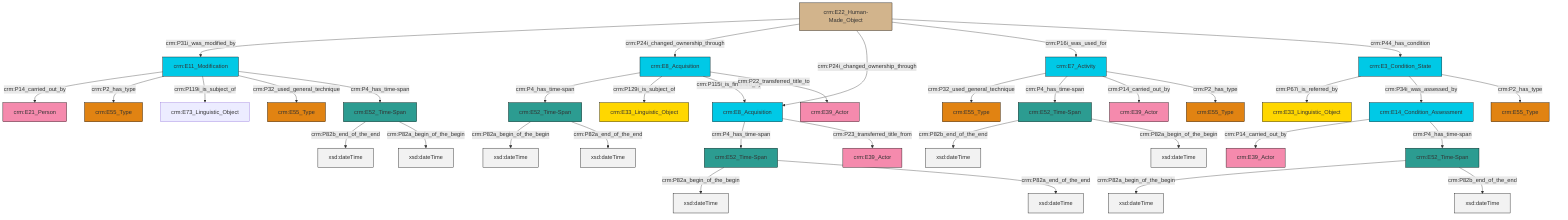 graph TD
classDef Literal fill:#f2f2f2,stroke:#000000;
classDef CRM_Entity fill:#FFFFFF,stroke:#000000;
classDef Temporal_Entity fill:#00C9E6, stroke:#000000;
classDef Type fill:#E18312, stroke:#000000;
classDef Time-Span fill:#2C9C91, stroke:#000000;
classDef Appellation fill:#FFEB7F, stroke:#000000;
classDef Place fill:#008836, stroke:#000000;
classDef Persistent_Item fill:#B266B2, stroke:#000000;
classDef Conceptual_Object fill:#FFD700, stroke:#000000;
classDef Physical_Thing fill:#D2B48C, stroke:#000000;
classDef Actor fill:#f58aad, stroke:#000000;
classDef PC_Classes fill:#4ce600, stroke:#000000;
classDef Multi fill:#cccccc,stroke:#000000;

0["crm:E8_Acquisition"]:::Temporal_Entity -->|crm:P4_has_time-span| 1["crm:E52_Time-Span"]:::Time-Span
2["crm:E22_Human-Made_Object"]:::Physical_Thing -->|crm:P31i_was_modified_by| 3["crm:E11_Modification"]:::Temporal_Entity
4["crm:E3_Condition_State"]:::Temporal_Entity -->|crm:P67i_is_referred_by| 5["crm:E33_Linguistic_Object"]:::Conceptual_Object
6["crm:E8_Acquisition"]:::Temporal_Entity -->|crm:P4_has_time-span| 7["crm:E52_Time-Span"]:::Time-Span
2["crm:E22_Human-Made_Object"]:::Physical_Thing -->|crm:P24i_changed_ownership_through| 6["crm:E8_Acquisition"]:::Temporal_Entity
6["crm:E8_Acquisition"]:::Temporal_Entity -->|crm:P129i_is_subject_of| 8["crm:E33_Linguistic_Object"]:::Conceptual_Object
2["crm:E22_Human-Made_Object"]:::Physical_Thing -->|crm:P24i_changed_ownership_through| 0["crm:E8_Acquisition"]:::Temporal_Entity
2["crm:E22_Human-Made_Object"]:::Physical_Thing -->|crm:P16i_was_used_for| 11["crm:E7_Activity"]:::Temporal_Entity
12["crm:E14_Condition_Assessment"]:::Temporal_Entity -->|crm:P14_carried_out_by| 13["crm:E39_Actor"]:::Actor
0["crm:E8_Acquisition"]:::Temporal_Entity -->|crm:P23_transferred_title_from| 14["crm:E39_Actor"]:::Actor
4["crm:E3_Condition_State"]:::Temporal_Entity -->|crm:P34i_was_assessed_by| 12["crm:E14_Condition_Assessment"]:::Temporal_Entity
16["crm:E52_Time-Span"]:::Time-Span -->|crm:P82a_begin_of_the_begin| 17[xsd:dateTime]:::Literal
26["crm:E52_Time-Span"]:::Time-Span -->|crm:P82b_end_of_the_end| 27[xsd:dateTime]:::Literal
29["crm:E52_Time-Span"]:::Time-Span -->|crm:P82b_end_of_the_end| 30[xsd:dateTime]:::Literal
3["crm:E11_Modification"]:::Temporal_Entity -->|crm:P14_carried_out_by| 18["crm:E21_Person"]:::Actor
3["crm:E11_Modification"]:::Temporal_Entity -->|crm:P2_has_type| 31["crm:E55_Type"]:::Type
6["crm:E8_Acquisition"]:::Temporal_Entity -->|crm:P115i_is_finished_by| 0["crm:E8_Acquisition"]:::Temporal_Entity
3["crm:E11_Modification"]:::Temporal_Entity -->|crm:P119i_is_subject_of| 9["crm:E73_Linguistic_Object"]:::Default
7["crm:E52_Time-Span"]:::Time-Span -->|crm:P82a_begin_of_the_begin| 32[xsd:dateTime]:::Literal
7["crm:E52_Time-Span"]:::Time-Span -->|crm:P82a_end_of_the_end| 35[xsd:dateTime]:::Literal
3["crm:E11_Modification"]:::Temporal_Entity -->|crm:P32_used_general_technique| 23["crm:E55_Type"]:::Type
12["crm:E14_Condition_Assessment"]:::Temporal_Entity -->|crm:P4_has_time-span| 16["crm:E52_Time-Span"]:::Time-Span
11["crm:E7_Activity"]:::Temporal_Entity -->|crm:P32_used_general_technique| 45["crm:E55_Type"]:::Type
4["crm:E3_Condition_State"]:::Temporal_Entity -->|crm:P2_has_type| 39["crm:E55_Type"]:::Type
29["crm:E52_Time-Span"]:::Time-Span -->|crm:P82a_begin_of_the_begin| 48[xsd:dateTime]:::Literal
11["crm:E7_Activity"]:::Temporal_Entity -->|crm:P4_has_time-span| 26["crm:E52_Time-Span"]:::Time-Span
1["crm:E52_Time-Span"]:::Time-Span -->|crm:P82a_begin_of_the_begin| 51[xsd:dateTime]:::Literal
26["crm:E52_Time-Span"]:::Time-Span -->|crm:P82a_begin_of_the_begin| 52[xsd:dateTime]:::Literal
2["crm:E22_Human-Made_Object"]:::Physical_Thing -->|crm:P44_has_condition| 4["crm:E3_Condition_State"]:::Temporal_Entity
3["crm:E11_Modification"]:::Temporal_Entity -->|crm:P4_has_time-span| 29["crm:E52_Time-Span"]:::Time-Span
11["crm:E7_Activity"]:::Temporal_Entity -->|crm:P14_carried_out_by| 36["crm:E39_Actor"]:::Actor
1["crm:E52_Time-Span"]:::Time-Span -->|crm:P82a_end_of_the_end| 54[xsd:dateTime]:::Literal
16["crm:E52_Time-Span"]:::Time-Span -->|crm:P82b_end_of_the_end| 55[xsd:dateTime]:::Literal
11["crm:E7_Activity"]:::Temporal_Entity -->|crm:P2_has_type| 20["crm:E55_Type"]:::Type
6["crm:E8_Acquisition"]:::Temporal_Entity -->|crm:P22_transferred_title_to| 57["crm:E39_Actor"]:::Actor